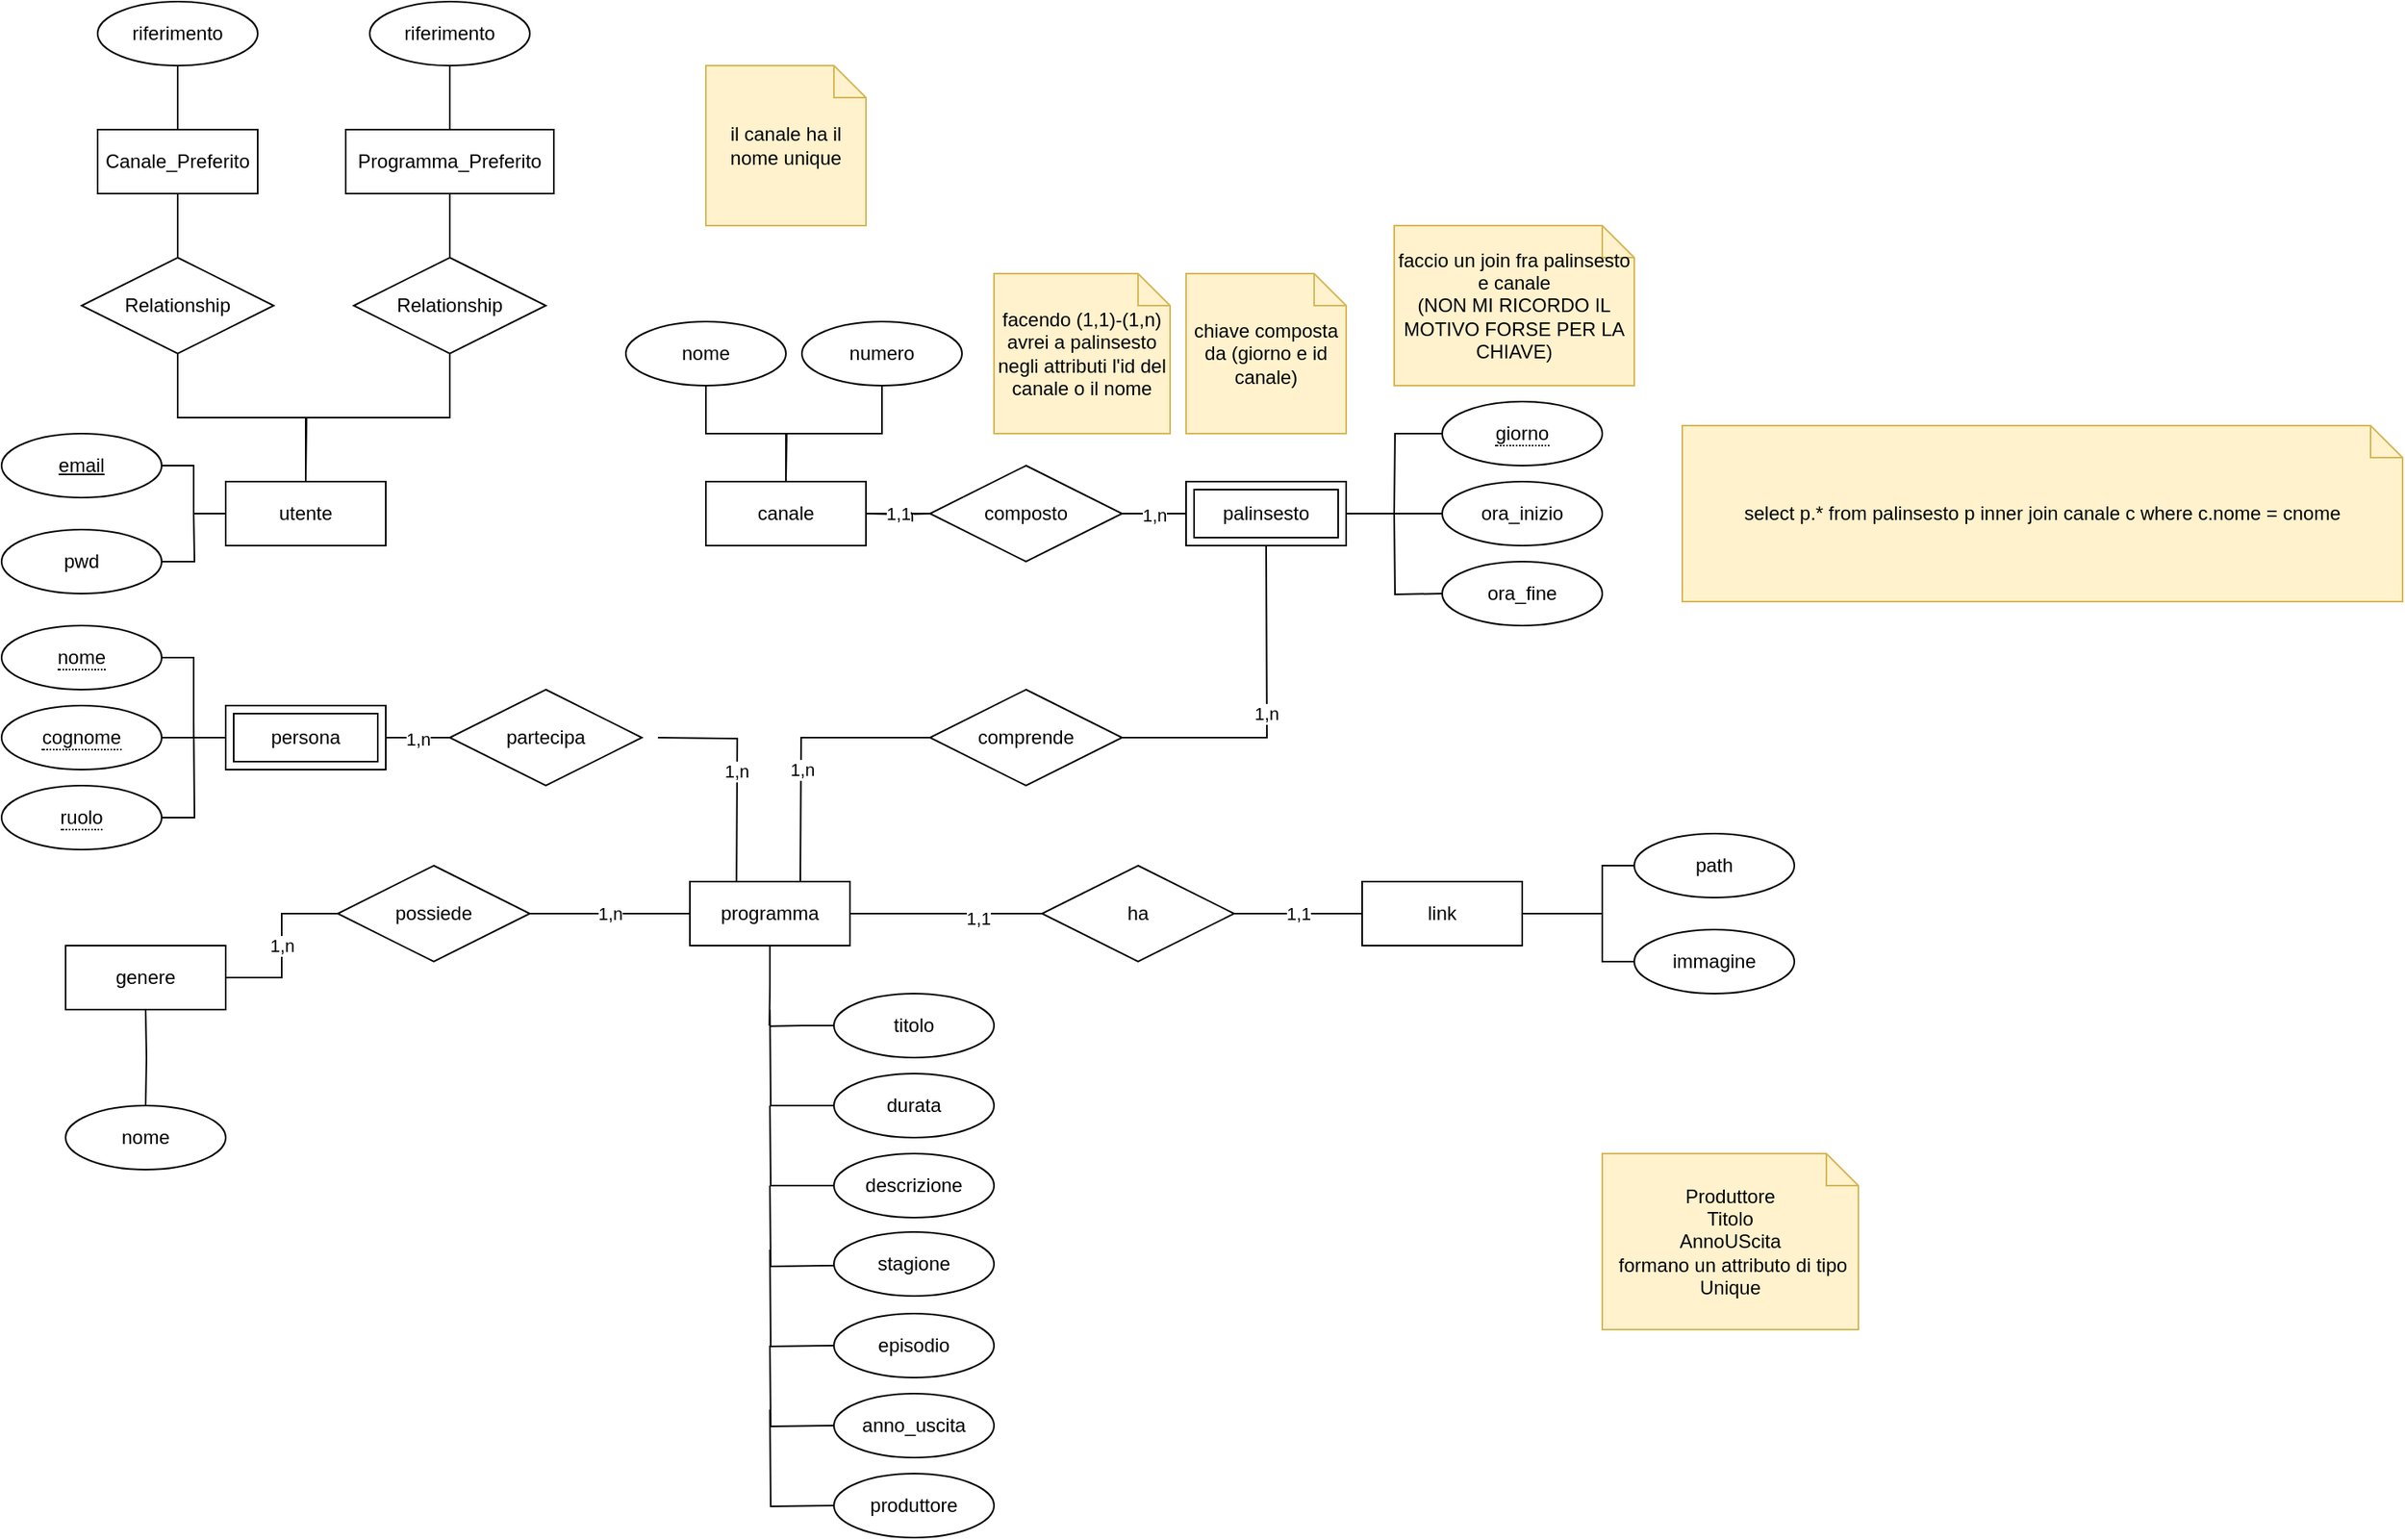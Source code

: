 <mxfile version="18.0.4" type="device"><diagram id="h2IBoz4cY3KJrQjndq8O" name="Er_1"><mxGraphModel dx="1980" dy="1890" grid="1" gridSize="10" guides="1" tooltips="1" connect="1" arrows="1" fold="1" page="1" pageScale="1" pageWidth="827" pageHeight="1169" math="0" shadow="0"><root><mxCell id="0"/><mxCell id="1" parent="0"/><mxCell id="jDSQ2Q-GMa6-jPx92qNn-1" style="edgeStyle=orthogonalEdgeStyle;rounded=0;orthogonalLoop=1;jettySize=auto;html=1;exitX=0;exitY=0.5;exitDx=0;exitDy=0;entryX=1;entryY=0.5;entryDx=0;entryDy=0;endArrow=none;endFill=0;" parent="1" source="jDSQ2Q-GMa6-jPx92qNn-2" target="jDSQ2Q-GMa6-jPx92qNn-13" edge="1"><mxGeometry relative="1" as="geometry"/></mxCell><mxCell id="jDSQ2Q-GMa6-jPx92qNn-2" value="utente" style="whiteSpace=wrap;html=1;align=center;" parent="1" vertex="1"><mxGeometry x="80" y="80" width="100" height="40" as="geometry"/></mxCell><mxCell id="jDSQ2Q-GMa6-jPx92qNn-3" value="1,n" style="edgeStyle=orthogonalEdgeStyle;rounded=0;orthogonalLoop=1;jettySize=auto;html=1;exitX=1;exitY=0.5;exitDx=0;exitDy=0;entryX=0;entryY=0.5;entryDx=0;entryDy=0;endArrow=none;endFill=0;" parent="1" edge="1"><mxGeometry relative="1" as="geometry"><mxPoint x="481" y="100" as="sourcePoint"/><mxPoint x="521" y="100" as="targetPoint"/></mxGeometry></mxCell><mxCell id="jDSQ2Q-GMa6-jPx92qNn-4" value="canale" style="whiteSpace=wrap;html=1;align=center;" parent="1" vertex="1"><mxGeometry x="380" y="80" width="100" height="40" as="geometry"/></mxCell><mxCell id="jDSQ2Q-GMa6-jPx92qNn-5" value="1,n" style="edgeStyle=orthogonalEdgeStyle;rounded=0;orthogonalLoop=1;jettySize=auto;html=1;exitX=1;exitY=0.5;exitDx=0;exitDy=0;entryX=0;entryY=0.5;entryDx=0;entryDy=0;endArrow=none;endFill=0;" parent="1" source="jDSQ2Q-GMa6-jPx92qNn-7" edge="1"><mxGeometry relative="1" as="geometry"><mxPoint x="680" y="100" as="targetPoint"/></mxGeometry></mxCell><mxCell id="jDSQ2Q-GMa6-jPx92qNn-6" value="1,1" style="edgeStyle=orthogonalEdgeStyle;rounded=0;orthogonalLoop=1;jettySize=auto;html=1;endArrow=none;endFill=0;" parent="1" source="jDSQ2Q-GMa6-jPx92qNn-7" target="jDSQ2Q-GMa6-jPx92qNn-4" edge="1"><mxGeometry relative="1" as="geometry"/></mxCell><mxCell id="jDSQ2Q-GMa6-jPx92qNn-7" value="composto" style="shape=rhombus;perimeter=rhombusPerimeter;whiteSpace=wrap;html=1;align=center;" parent="1" vertex="1"><mxGeometry x="520" y="70" width="120" height="60" as="geometry"/></mxCell><mxCell id="jDSQ2Q-GMa6-jPx92qNn-8" value="1,n" style="edgeStyle=orthogonalEdgeStyle;rounded=0;orthogonalLoop=1;jettySize=auto;html=1;exitX=1;exitY=0.5;exitDx=0;exitDy=0;entryX=0.5;entryY=1;entryDx=0;entryDy=0;endArrow=none;endFill=0;" parent="1" source="jDSQ2Q-GMa6-jPx92qNn-10" edge="1"><mxGeometry relative="1" as="geometry"><mxPoint x="730" y="120" as="targetPoint"/></mxGeometry></mxCell><mxCell id="jDSQ2Q-GMa6-jPx92qNn-9" value="1,n" style="edgeStyle=orthogonalEdgeStyle;rounded=0;orthogonalLoop=1;jettySize=auto;html=1;entryX=0.75;entryY=0;entryDx=0;entryDy=0;endArrow=none;endFill=0;" parent="1" source="jDSQ2Q-GMa6-jPx92qNn-10" edge="1"><mxGeometry x="0.181" y="1" relative="1" as="geometry"><mxPoint as="offset"/><mxPoint x="439" y="330.0" as="targetPoint"/></mxGeometry></mxCell><mxCell id="jDSQ2Q-GMa6-jPx92qNn-10" value="comprende" style="shape=rhombus;perimeter=rhombusPerimeter;whiteSpace=wrap;html=1;align=center;" parent="1" vertex="1"><mxGeometry x="520" y="210" width="120" height="60" as="geometry"/></mxCell><mxCell id="jDSQ2Q-GMa6-jPx92qNn-11" style="edgeStyle=orthogonalEdgeStyle;rounded=0;orthogonalLoop=1;jettySize=auto;html=1;endArrow=none;endFill=0;" parent="1" source="jDSQ2Q-GMa6-jPx92qNn-12" edge="1"><mxGeometry relative="1" as="geometry"><mxPoint x="60.0" y="100.0" as="targetPoint"/></mxGeometry></mxCell><mxCell id="jDSQ2Q-GMa6-jPx92qNn-12" value="pwd" style="ellipse;whiteSpace=wrap;html=1;align=center;" parent="1" vertex="1"><mxGeometry x="-60" y="110" width="100" height="40" as="geometry"/></mxCell><mxCell id="jDSQ2Q-GMa6-jPx92qNn-13" value="email" style="ellipse;whiteSpace=wrap;html=1;align=center;fontStyle=4;" parent="1" vertex="1"><mxGeometry x="-60" y="50" width="100" height="40" as="geometry"/></mxCell><mxCell id="jDSQ2Q-GMa6-jPx92qNn-14" style="edgeStyle=orthogonalEdgeStyle;rounded=0;orthogonalLoop=1;jettySize=auto;html=1;entryX=0.5;entryY=0;entryDx=0;entryDy=0;endArrow=none;endFill=0;" parent="1" source="jDSQ2Q-GMa6-jPx92qNn-15" target="jDSQ2Q-GMa6-jPx92qNn-4" edge="1"><mxGeometry relative="1" as="geometry"/></mxCell><mxCell id="jDSQ2Q-GMa6-jPx92qNn-15" value="numero" style="ellipse;whiteSpace=wrap;html=1;align=center;" parent="1" vertex="1"><mxGeometry x="440" y="-20" width="100" height="40" as="geometry"/></mxCell><mxCell id="jDSQ2Q-GMa6-jPx92qNn-16" style="edgeStyle=orthogonalEdgeStyle;rounded=0;orthogonalLoop=1;jettySize=auto;html=1;endArrow=none;endFill=0;" parent="1" source="jDSQ2Q-GMa6-jPx92qNn-17" edge="1"><mxGeometry relative="1" as="geometry"><mxPoint x="420.0" y="410.0" as="targetPoint"/></mxGeometry></mxCell><mxCell id="jDSQ2Q-GMa6-jPx92qNn-17" value="durata" style="ellipse;whiteSpace=wrap;html=1;align=center;" parent="1" vertex="1"><mxGeometry x="460" y="450" width="100" height="40" as="geometry"/></mxCell><mxCell id="jDSQ2Q-GMa6-jPx92qNn-18" style="edgeStyle=orthogonalEdgeStyle;rounded=0;orthogonalLoop=1;jettySize=auto;html=1;exitX=0;exitY=0.5;exitDx=0;exitDy=0;endArrow=none;endFill=0;" parent="1" source="jDSQ2Q-GMa6-jPx92qNn-19" edge="1"><mxGeometry relative="1" as="geometry"><mxPoint x="420.0" y="470.0" as="targetPoint"/></mxGeometry></mxCell><mxCell id="jDSQ2Q-GMa6-jPx92qNn-19" value="descrizione" style="ellipse;whiteSpace=wrap;html=1;align=center;" parent="1" vertex="1"><mxGeometry x="460" y="500" width="100" height="40" as="geometry"/></mxCell><mxCell id="jDSQ2Q-GMa6-jPx92qNn-20" value="1,n" style="edgeStyle=orthogonalEdgeStyle;rounded=0;orthogonalLoop=1;jettySize=auto;html=1;entryX=0.25;entryY=0;entryDx=0;entryDy=0;endArrow=none;endFill=0;" parent="1" edge="1"><mxGeometry relative="1" as="geometry"><mxPoint x="399.11" y="330.0" as="targetPoint"/><mxPoint x="350.005" y="240.053" as="sourcePoint"/></mxGeometry></mxCell><mxCell id="jDSQ2Q-GMa6-jPx92qNn-21" value="1,n" style="edgeStyle=orthogonalEdgeStyle;rounded=0;orthogonalLoop=1;jettySize=auto;html=1;entryX=0;entryY=0.5;entryDx=0;entryDy=0;endArrow=none;endFill=0;" parent="1" source="jDSQ2Q-GMa6-jPx92qNn-22" edge="1"><mxGeometry relative="1" as="geometry"><mxPoint x="220" y="240" as="targetPoint"/></mxGeometry></mxCell><mxCell id="jDSQ2Q-GMa6-jPx92qNn-22" value="persona" style="shape=ext;margin=3;double=1;whiteSpace=wrap;html=1;align=center;" parent="1" vertex="1"><mxGeometry x="80" y="220" width="100" height="40" as="geometry"/></mxCell><mxCell id="jDSQ2Q-GMa6-jPx92qNn-23" style="edgeStyle=orthogonalEdgeStyle;rounded=0;orthogonalLoop=1;jettySize=auto;html=1;exitX=1;exitY=0.5;exitDx=0;exitDy=0;entryX=0;entryY=0.5;entryDx=0;entryDy=0;endArrow=none;endFill=0;" parent="1" source="jDSQ2Q-GMa6-jPx92qNn-24" target="jDSQ2Q-GMa6-jPx92qNn-22" edge="1"><mxGeometry relative="1" as="geometry"/></mxCell><mxCell id="jDSQ2Q-GMa6-jPx92qNn-24" value="&lt;span style=&quot;border-bottom: 1px dotted&quot;&gt;nome&lt;/span&gt;" style="ellipse;whiteSpace=wrap;html=1;align=center;" parent="1" vertex="1"><mxGeometry x="-60" y="170" width="100" height="40" as="geometry"/></mxCell><mxCell id="jDSQ2Q-GMa6-jPx92qNn-25" style="edgeStyle=orthogonalEdgeStyle;rounded=0;orthogonalLoop=1;jettySize=auto;html=1;exitX=1;exitY=0.5;exitDx=0;exitDy=0;entryX=0;entryY=0.5;entryDx=0;entryDy=0;endArrow=none;endFill=0;" parent="1" source="jDSQ2Q-GMa6-jPx92qNn-26" target="jDSQ2Q-GMa6-jPx92qNn-22" edge="1"><mxGeometry relative="1" as="geometry"/></mxCell><mxCell id="jDSQ2Q-GMa6-jPx92qNn-26" value="&lt;span style=&quot;border-bottom: 1px dotted&quot;&gt;cognome&lt;/span&gt;" style="ellipse;whiteSpace=wrap;html=1;align=center;" parent="1" vertex="1"><mxGeometry x="-60" y="220" width="100" height="40" as="geometry"/></mxCell><mxCell id="jDSQ2Q-GMa6-jPx92qNn-27" style="edgeStyle=orthogonalEdgeStyle;rounded=0;orthogonalLoop=1;jettySize=auto;html=1;exitX=1;exitY=0.5;exitDx=0;exitDy=0;endArrow=none;endFill=0;" parent="1" source="jDSQ2Q-GMa6-jPx92qNn-28" edge="1"><mxGeometry relative="1" as="geometry"><mxPoint x="60.0" y="230.0" as="targetPoint"/></mxGeometry></mxCell><mxCell id="jDSQ2Q-GMa6-jPx92qNn-28" value="&lt;span style=&quot;border-bottom: 1px dotted&quot;&gt;ruolo&lt;/span&gt;" style="ellipse;whiteSpace=wrap;html=1;align=center;" parent="1" vertex="1"><mxGeometry x="-60" y="270" width="100" height="40" as="geometry"/></mxCell><mxCell id="jDSQ2Q-GMa6-jPx92qNn-29" value="1,n" style="edgeStyle=orthogonalEdgeStyle;rounded=0;orthogonalLoop=1;jettySize=auto;html=1;entryX=0;entryY=0.5;entryDx=0;entryDy=0;endArrow=none;endFill=0;" parent="1" source="jDSQ2Q-GMa6-jPx92qNn-30" target="jDSQ2Q-GMa6-jPx92qNn-41" edge="1"><mxGeometry relative="1" as="geometry"><mxPoint x="364" y="350.0" as="targetPoint"/></mxGeometry></mxCell><mxCell id="jDSQ2Q-GMa6-jPx92qNn-30" value="possiede" style="shape=rhombus;perimeter=rhombusPerimeter;whiteSpace=wrap;html=1;align=center;" parent="1" vertex="1"><mxGeometry x="150" y="320" width="120" height="60" as="geometry"/></mxCell><mxCell id="jDSQ2Q-GMa6-jPx92qNn-31" value="1,n" style="edgeStyle=orthogonalEdgeStyle;rounded=0;orthogonalLoop=1;jettySize=auto;html=1;endArrow=none;endFill=0;" parent="1" source="jDSQ2Q-GMa6-jPx92qNn-32" target="jDSQ2Q-GMa6-jPx92qNn-30" edge="1"><mxGeometry relative="1" as="geometry"/></mxCell><mxCell id="jDSQ2Q-GMa6-jPx92qNn-32" value="genere" style="whiteSpace=wrap;html=1;align=center;" parent="1" vertex="1"><mxGeometry x="-20" y="370" width="100" height="40" as="geometry"/></mxCell><mxCell id="jDSQ2Q-GMa6-jPx92qNn-33" style="edgeStyle=orthogonalEdgeStyle;rounded=0;orthogonalLoop=1;jettySize=auto;html=1;exitX=0.5;exitY=0;exitDx=0;exitDy=0;entryX=0.5;entryY=1;entryDx=0;entryDy=0;endArrow=none;endFill=0;" parent="1" target="jDSQ2Q-GMa6-jPx92qNn-32" edge="1"><mxGeometry relative="1" as="geometry"><mxPoint x="30" y="470" as="sourcePoint"/></mxGeometry></mxCell><mxCell id="jDSQ2Q-GMa6-jPx92qNn-34" style="edgeStyle=orthogonalEdgeStyle;rounded=0;orthogonalLoop=1;jettySize=auto;html=1;exitX=0;exitY=0.5;exitDx=0;exitDy=0;entryX=1;entryY=0.5;entryDx=0;entryDy=0;startArrow=none;startFill=0;endArrow=none;endFill=0;" parent="1" edge="1"><mxGeometry relative="1" as="geometry"><mxPoint x="840.0" y="100.0" as="sourcePoint"/><mxPoint x="780" y="100" as="targetPoint"/></mxGeometry></mxCell><mxCell id="jDSQ2Q-GMa6-jPx92qNn-35" style="edgeStyle=orthogonalEdgeStyle;rounded=0;orthogonalLoop=1;jettySize=auto;html=1;startArrow=none;startFill=0;endArrow=none;endFill=0;" parent="1" edge="1"><mxGeometry relative="1" as="geometry"><mxPoint x="810.0" y="100.0" as="targetPoint"/><mxPoint x="840.0" y="150.0" as="sourcePoint"/></mxGeometry></mxCell><mxCell id="jDSQ2Q-GMa6-jPx92qNn-36" value="ora_inizio" style="ellipse;whiteSpace=wrap;html=1;align=center;" parent="1" vertex="1"><mxGeometry x="840" y="80" width="100" height="40" as="geometry"/></mxCell><mxCell id="jDSQ2Q-GMa6-jPx92qNn-37" value="ora_fine" style="ellipse;whiteSpace=wrap;html=1;align=center;" parent="1" vertex="1"><mxGeometry x="840" y="130" width="100" height="40" as="geometry"/></mxCell><mxCell id="jDSQ2Q-GMa6-jPx92qNn-39" style="edgeStyle=orthogonalEdgeStyle;rounded=0;orthogonalLoop=1;jettySize=auto;html=1;exitX=1;exitY=0.5;exitDx=0;exitDy=0;entryX=0;entryY=0.5;entryDx=0;entryDy=0;endArrow=none;endFill=0;" parent="1" source="jDSQ2Q-GMa6-jPx92qNn-41" target="jDSQ2Q-GMa6-jPx92qNn-51" edge="1"><mxGeometry relative="1" as="geometry"/></mxCell><mxCell id="jDSQ2Q-GMa6-jPx92qNn-40" value="1,1" style="edgeLabel;html=1;align=center;verticalAlign=middle;resizable=0;points=[];" parent="jDSQ2Q-GMa6-jPx92qNn-39" vertex="1" connectable="0"><mxGeometry x="0.325" y="-3" relative="1" as="geometry"><mxPoint as="offset"/></mxGeometry></mxCell><mxCell id="n0PP035WHZeHzqxLdv_s-1" style="edgeStyle=orthogonalEdgeStyle;rounded=0;orthogonalLoop=1;jettySize=auto;html=1;exitX=0.5;exitY=1;exitDx=0;exitDy=0;endArrow=none;endFill=0;" edge="1" parent="1" source="jDSQ2Q-GMa6-jPx92qNn-41"><mxGeometry relative="1" as="geometry"><mxPoint x="419.667" y="420" as="targetPoint"/></mxGeometry></mxCell><mxCell id="jDSQ2Q-GMa6-jPx92qNn-41" value="programma" style="whiteSpace=wrap;html=1;align=center;" parent="1" vertex="1"><mxGeometry x="370" y="330" width="100" height="40" as="geometry"/></mxCell><mxCell id="jDSQ2Q-GMa6-jPx92qNn-42" style="edgeStyle=orthogonalEdgeStyle;rounded=0;orthogonalLoop=1;jettySize=auto;html=1;exitX=0;exitY=0.5;exitDx=0;exitDy=0;startArrow=none;startFill=0;endArrow=none;endFill=0;" parent="1" edge="1"><mxGeometry relative="1" as="geometry"><mxPoint x="420.0" y="520.0" as="targetPoint"/><mxPoint x="460" y="570" as="sourcePoint"/></mxGeometry></mxCell><mxCell id="jDSQ2Q-GMa6-jPx92qNn-43" style="edgeStyle=orthogonalEdgeStyle;rounded=0;orthogonalLoop=1;jettySize=auto;html=1;exitX=0;exitY=0.5;exitDx=0;exitDy=0;startArrow=none;startFill=0;endArrow=none;endFill=0;" parent="1" edge="1"><mxGeometry relative="1" as="geometry"><mxPoint x="420.0" y="620" as="targetPoint"/><mxPoint x="460" y="670" as="sourcePoint"/></mxGeometry></mxCell><mxCell id="jDSQ2Q-GMa6-jPx92qNn-44" style="edgeStyle=orthogonalEdgeStyle;rounded=0;orthogonalLoop=1;jettySize=auto;html=1;exitX=0;exitY=0.5;exitDx=0;exitDy=0;startArrow=none;startFill=0;endArrow=none;endFill=0;" parent="1" edge="1"><mxGeometry relative="1" as="geometry"><mxPoint x="420.0" y="560" as="targetPoint"/><mxPoint x="460" y="620" as="sourcePoint"/></mxGeometry></mxCell><mxCell id="jDSQ2Q-GMa6-jPx92qNn-45" style="edgeStyle=orthogonalEdgeStyle;rounded=0;orthogonalLoop=1;jettySize=auto;html=1;exitX=0;exitY=0.5;exitDx=0;exitDy=0;entryX=0;entryY=0.5;entryDx=0;entryDy=0;endArrow=none;endFill=0;" parent="1" source="jDSQ2Q-GMa6-jPx92qNn-46" target="jDSQ2Q-GMa6-jPx92qNn-47" edge="1"><mxGeometry relative="1" as="geometry"/></mxCell><mxCell id="jDSQ2Q-GMa6-jPx92qNn-46" value="path" style="ellipse;whiteSpace=wrap;html=1;align=center;" parent="1" vertex="1"><mxGeometry x="960" y="300" width="100" height="40" as="geometry"/></mxCell><mxCell id="jDSQ2Q-GMa6-jPx92qNn-47" value="immagine" style="ellipse;whiteSpace=wrap;html=1;align=center;" parent="1" vertex="1"><mxGeometry x="960" y="360" width="100" height="40" as="geometry"/></mxCell><mxCell id="jDSQ2Q-GMa6-jPx92qNn-48" style="edgeStyle=orthogonalEdgeStyle;rounded=0;orthogonalLoop=1;jettySize=auto;html=1;exitX=1;exitY=0.5;exitDx=0;exitDy=0;endArrow=none;endFill=0;" parent="1" source="jDSQ2Q-GMa6-jPx92qNn-49" edge="1"><mxGeometry relative="1" as="geometry"><mxPoint x="940" y="350" as="targetPoint"/></mxGeometry></mxCell><mxCell id="jDSQ2Q-GMa6-jPx92qNn-49" value="link" style="whiteSpace=wrap;html=1;align=center;" parent="1" vertex="1"><mxGeometry x="790" y="330" width="100" height="40" as="geometry"/></mxCell><mxCell id="jDSQ2Q-GMa6-jPx92qNn-50" value="1,1" style="edgeStyle=orthogonalEdgeStyle;rounded=0;orthogonalLoop=1;jettySize=auto;html=1;exitX=1;exitY=0.5;exitDx=0;exitDy=0;entryX=0;entryY=0.5;entryDx=0;entryDy=0;endArrow=none;endFill=0;" parent="1" source="jDSQ2Q-GMa6-jPx92qNn-51" target="jDSQ2Q-GMa6-jPx92qNn-49" edge="1"><mxGeometry relative="1" as="geometry"/></mxCell><mxCell id="jDSQ2Q-GMa6-jPx92qNn-51" value="ha" style="shape=rhombus;perimeter=rhombusPerimeter;whiteSpace=wrap;html=1;align=center;" parent="1" vertex="1"><mxGeometry x="590" y="320" width="120" height="60" as="geometry"/></mxCell><mxCell id="jDSQ2Q-GMa6-jPx92qNn-52" style="edgeStyle=orthogonalEdgeStyle;rounded=0;orthogonalLoop=1;jettySize=auto;html=1;entryX=0.5;entryY=1;entryDx=0;entryDy=0;endArrow=none;endFill=0;" parent="1" source="jDSQ2Q-GMa6-jPx92qNn-54" target="jDSQ2Q-GMa6-jPx92qNn-56" edge="1"><mxGeometry relative="1" as="geometry"/></mxCell><mxCell id="jDSQ2Q-GMa6-jPx92qNn-53" style="edgeStyle=orthogonalEdgeStyle;rounded=0;orthogonalLoop=1;jettySize=auto;html=1;exitX=0.5;exitY=1;exitDx=0;exitDy=0;endArrow=none;endFill=0;" parent="1" source="jDSQ2Q-GMa6-jPx92qNn-54" edge="1"><mxGeometry relative="1" as="geometry"><mxPoint x="130" y="80" as="targetPoint"/></mxGeometry></mxCell><mxCell id="jDSQ2Q-GMa6-jPx92qNn-54" value="Relationship" style="shape=rhombus;perimeter=rhombusPerimeter;whiteSpace=wrap;html=1;align=center;" parent="1" vertex="1"><mxGeometry x="160" y="-60" width="120" height="60" as="geometry"/></mxCell><mxCell id="jDSQ2Q-GMa6-jPx92qNn-55" value="Canale_Preferito" style="whiteSpace=wrap;html=1;align=center;" parent="1" vertex="1"><mxGeometry y="-140" width="100" height="40" as="geometry"/></mxCell><mxCell id="jDSQ2Q-GMa6-jPx92qNn-56" value="Programma_Preferito" style="whiteSpace=wrap;html=1;align=center;" parent="1" vertex="1"><mxGeometry x="155" y="-140" width="130" height="40" as="geometry"/></mxCell><mxCell id="jDSQ2Q-GMa6-jPx92qNn-57" style="edgeStyle=orthogonalEdgeStyle;rounded=0;orthogonalLoop=1;jettySize=auto;html=1;exitX=0.5;exitY=1;exitDx=0;exitDy=0;endArrow=none;endFill=0;" parent="1" source="jDSQ2Q-GMa6-jPx92qNn-58" target="jDSQ2Q-GMa6-jPx92qNn-55" edge="1"><mxGeometry relative="1" as="geometry"/></mxCell><mxCell id="jDSQ2Q-GMa6-jPx92qNn-58" value="riferimento" style="ellipse;whiteSpace=wrap;html=1;align=center;" parent="1" vertex="1"><mxGeometry y="-220" width="100" height="40" as="geometry"/></mxCell><mxCell id="jDSQ2Q-GMa6-jPx92qNn-59" style="edgeStyle=orthogonalEdgeStyle;rounded=0;orthogonalLoop=1;jettySize=auto;html=1;exitX=0.5;exitY=1;exitDx=0;exitDy=0;endArrow=none;endFill=0;" parent="1" source="jDSQ2Q-GMa6-jPx92qNn-60" target="jDSQ2Q-GMa6-jPx92qNn-56" edge="1"><mxGeometry relative="1" as="geometry"/></mxCell><mxCell id="jDSQ2Q-GMa6-jPx92qNn-60" value="riferimento" style="ellipse;whiteSpace=wrap;html=1;align=center;" parent="1" vertex="1"><mxGeometry x="170" y="-220" width="100" height="40" as="geometry"/></mxCell><mxCell id="jDSQ2Q-GMa6-jPx92qNn-61" style="edgeStyle=orthogonalEdgeStyle;rounded=0;orthogonalLoop=1;jettySize=auto;html=1;exitX=0.5;exitY=0;exitDx=0;exitDy=0;entryX=0.5;entryY=1;entryDx=0;entryDy=0;endArrow=none;endFill=0;" parent="1" source="jDSQ2Q-GMa6-jPx92qNn-63" target="jDSQ2Q-GMa6-jPx92qNn-55" edge="1"><mxGeometry relative="1" as="geometry"/></mxCell><mxCell id="jDSQ2Q-GMa6-jPx92qNn-62" style="edgeStyle=orthogonalEdgeStyle;rounded=0;orthogonalLoop=1;jettySize=auto;html=1;exitX=0.5;exitY=1;exitDx=0;exitDy=0;entryX=0.5;entryY=0;entryDx=0;entryDy=0;endArrow=none;endFill=0;" parent="1" source="jDSQ2Q-GMa6-jPx92qNn-63" target="jDSQ2Q-GMa6-jPx92qNn-2" edge="1"><mxGeometry relative="1" as="geometry"/></mxCell><mxCell id="jDSQ2Q-GMa6-jPx92qNn-63" value="Relationship" style="shape=rhombus;perimeter=rhombusPerimeter;whiteSpace=wrap;html=1;align=center;" parent="1" vertex="1"><mxGeometry x="-10" y="-60" width="120" height="60" as="geometry"/></mxCell><mxCell id="jDSQ2Q-GMa6-jPx92qNn-64" value="facendo (1,1)-(1,n) avrei a palinsesto negli attributi l'id del canale o il nome" style="shape=note;size=20;whiteSpace=wrap;html=1;fillColor=#fff2cc;strokeColor=#d6b656;" parent="1" vertex="1"><mxGeometry x="560" y="-50" width="110" height="100" as="geometry"/></mxCell><mxCell id="jDSQ2Q-GMa6-jPx92qNn-65" value="palinsesto" style="shape=ext;margin=3;double=1;whiteSpace=wrap;html=1;align=center;" parent="1" vertex="1"><mxGeometry x="680" y="80" width="100" height="40" as="geometry"/></mxCell><mxCell id="jDSQ2Q-GMa6-jPx92qNn-66" value="chiave composta da (giorno e id canale)" style="shape=note;size=20;whiteSpace=wrap;html=1;fillColor=#fff2cc;strokeColor=#d6b656;" parent="1" vertex="1"><mxGeometry x="680" y="-50" width="100" height="100" as="geometry"/></mxCell><mxCell id="jDSQ2Q-GMa6-jPx92qNn-67" style="edgeStyle=orthogonalEdgeStyle;rounded=0;orthogonalLoop=1;jettySize=auto;html=1;exitX=0;exitY=0.5;exitDx=0;exitDy=0;endArrow=none;endFill=0;" parent="1" source="jDSQ2Q-GMa6-jPx92qNn-68" edge="1"><mxGeometry relative="1" as="geometry"><mxPoint x="810" y="100" as="targetPoint"/></mxGeometry></mxCell><mxCell id="jDSQ2Q-GMa6-jPx92qNn-68" value="&lt;span style=&quot;border-bottom: 1px dotted&quot;&gt;giorno&lt;br&gt;&lt;/span&gt;" style="ellipse;whiteSpace=wrap;html=1;align=center;" parent="1" vertex="1"><mxGeometry x="840" y="30" width="100" height="40" as="geometry"/></mxCell><mxCell id="jDSQ2Q-GMa6-jPx92qNn-69" value="faccio un join fra palinsesto e canale&lt;br&gt;(NON MI RICORDO IL MOTIVO FORSE PER LA CHIAVE)" style="shape=note;size=20;whiteSpace=wrap;html=1;fillColor=#fff2cc;strokeColor=#d6b656;" parent="1" vertex="1"><mxGeometry x="810" y="-80" width="150" height="100" as="geometry"/></mxCell><mxCell id="jDSQ2Q-GMa6-jPx92qNn-70" style="edgeStyle=orthogonalEdgeStyle;rounded=0;orthogonalLoop=1;jettySize=auto;html=1;exitX=0;exitY=0.5;exitDx=0;exitDy=0;endArrow=none;endFill=0;" parent="1" edge="1"><mxGeometry relative="1" as="geometry"><mxPoint x="420" y="660" as="targetPoint"/><mxPoint x="460" y="720" as="sourcePoint"/></mxGeometry></mxCell><mxCell id="jDSQ2Q-GMa6-jPx92qNn-71" value="Produttore&lt;br&gt;Titolo&lt;br&gt;AnnoUScita&lt;br&gt;&amp;nbsp;formano un attributo di tipo Unique" style="shape=note;size=20;whiteSpace=wrap;html=1;fillColor=#fff2cc;strokeColor=#d6b656;" parent="1" vertex="1"><mxGeometry x="940" y="500" width="160" height="110" as="geometry"/></mxCell><mxCell id="jDSQ2Q-GMa6-jPx92qNn-72" style="edgeStyle=orthogonalEdgeStyle;rounded=0;orthogonalLoop=1;jettySize=auto;html=1;exitX=0;exitY=0.5;exitDx=0;exitDy=0;endArrow=none;endFill=0;" parent="1" source="jDSQ2Q-GMa6-jPx92qNn-73" edge="1"><mxGeometry relative="1" as="geometry"><mxPoint x="420" y="420.368" as="targetPoint"/></mxGeometry></mxCell><mxCell id="jDSQ2Q-GMa6-jPx92qNn-73" value="titolo" style="ellipse;whiteSpace=wrap;html=1;align=center;" parent="1" vertex="1"><mxGeometry x="460" y="400" width="100" height="40" as="geometry"/></mxCell><mxCell id="jDSQ2Q-GMa6-jPx92qNn-74" value="anno_uscita" style="ellipse;whiteSpace=wrap;html=1;align=center;" parent="1" vertex="1"><mxGeometry x="460" y="650" width="100" height="40" as="geometry"/></mxCell><mxCell id="jDSQ2Q-GMa6-jPx92qNn-75" value="stagione" style="ellipse;whiteSpace=wrap;html=1;align=center;" parent="1" vertex="1"><mxGeometry x="460" y="549" width="100" height="40" as="geometry"/></mxCell><mxCell id="jDSQ2Q-GMa6-jPx92qNn-76" value="episodio" style="ellipse;whiteSpace=wrap;html=1;align=center;" parent="1" vertex="1"><mxGeometry x="460" y="600" width="100" height="40" as="geometry"/></mxCell><mxCell id="jDSQ2Q-GMa6-jPx92qNn-77" value="produttore" style="ellipse;whiteSpace=wrap;html=1;align=center;" parent="1" vertex="1"><mxGeometry x="460" y="700" width="100" height="40" as="geometry"/></mxCell><mxCell id="jDSQ2Q-GMa6-jPx92qNn-78" value="nome" style="ellipse;whiteSpace=wrap;html=1;align=center;" parent="1" vertex="1"><mxGeometry x="-20" y="470" width="100" height="40" as="geometry"/></mxCell><mxCell id="jDSQ2Q-GMa6-jPx92qNn-79" value="partecipa" style="shape=rhombus;perimeter=rhombusPerimeter;whiteSpace=wrap;html=1;align=center;" parent="1" vertex="1"><mxGeometry x="220" y="210" width="120" height="60" as="geometry"/></mxCell><mxCell id="jDSQ2Q-GMa6-jPx92qNn-80" style="edgeStyle=orthogonalEdgeStyle;rounded=0;orthogonalLoop=1;jettySize=auto;html=1;exitX=0.5;exitY=1;exitDx=0;exitDy=0;endArrow=none;endFill=0;" parent="1" source="jDSQ2Q-GMa6-jPx92qNn-81" edge="1"><mxGeometry relative="1" as="geometry"><mxPoint x="430" y="80" as="targetPoint"/></mxGeometry></mxCell><mxCell id="jDSQ2Q-GMa6-jPx92qNn-81" value="nome" style="ellipse;whiteSpace=wrap;html=1;align=center;" parent="1" vertex="1"><mxGeometry x="330" y="-20" width="100" height="40" as="geometry"/></mxCell><mxCell id="jDSQ2Q-GMa6-jPx92qNn-82" value="il canale ha il nome unique" style="shape=note;size=20;whiteSpace=wrap;html=1;fillColor=#fff2cc;strokeColor=#d6b656;" parent="1" vertex="1"><mxGeometry x="380" y="-180" width="100" height="100" as="geometry"/></mxCell><mxCell id="jDSQ2Q-GMa6-jPx92qNn-83" value="select p.* from palinsesto p inner join canale c where c.nome = cnome" style="shape=note;size=20;whiteSpace=wrap;html=1;fillColor=#fff2cc;strokeColor=#d6b656;" parent="1" vertex="1"><mxGeometry x="990" y="45" width="450" height="110" as="geometry"/></mxCell></root></mxGraphModel></diagram></mxfile>